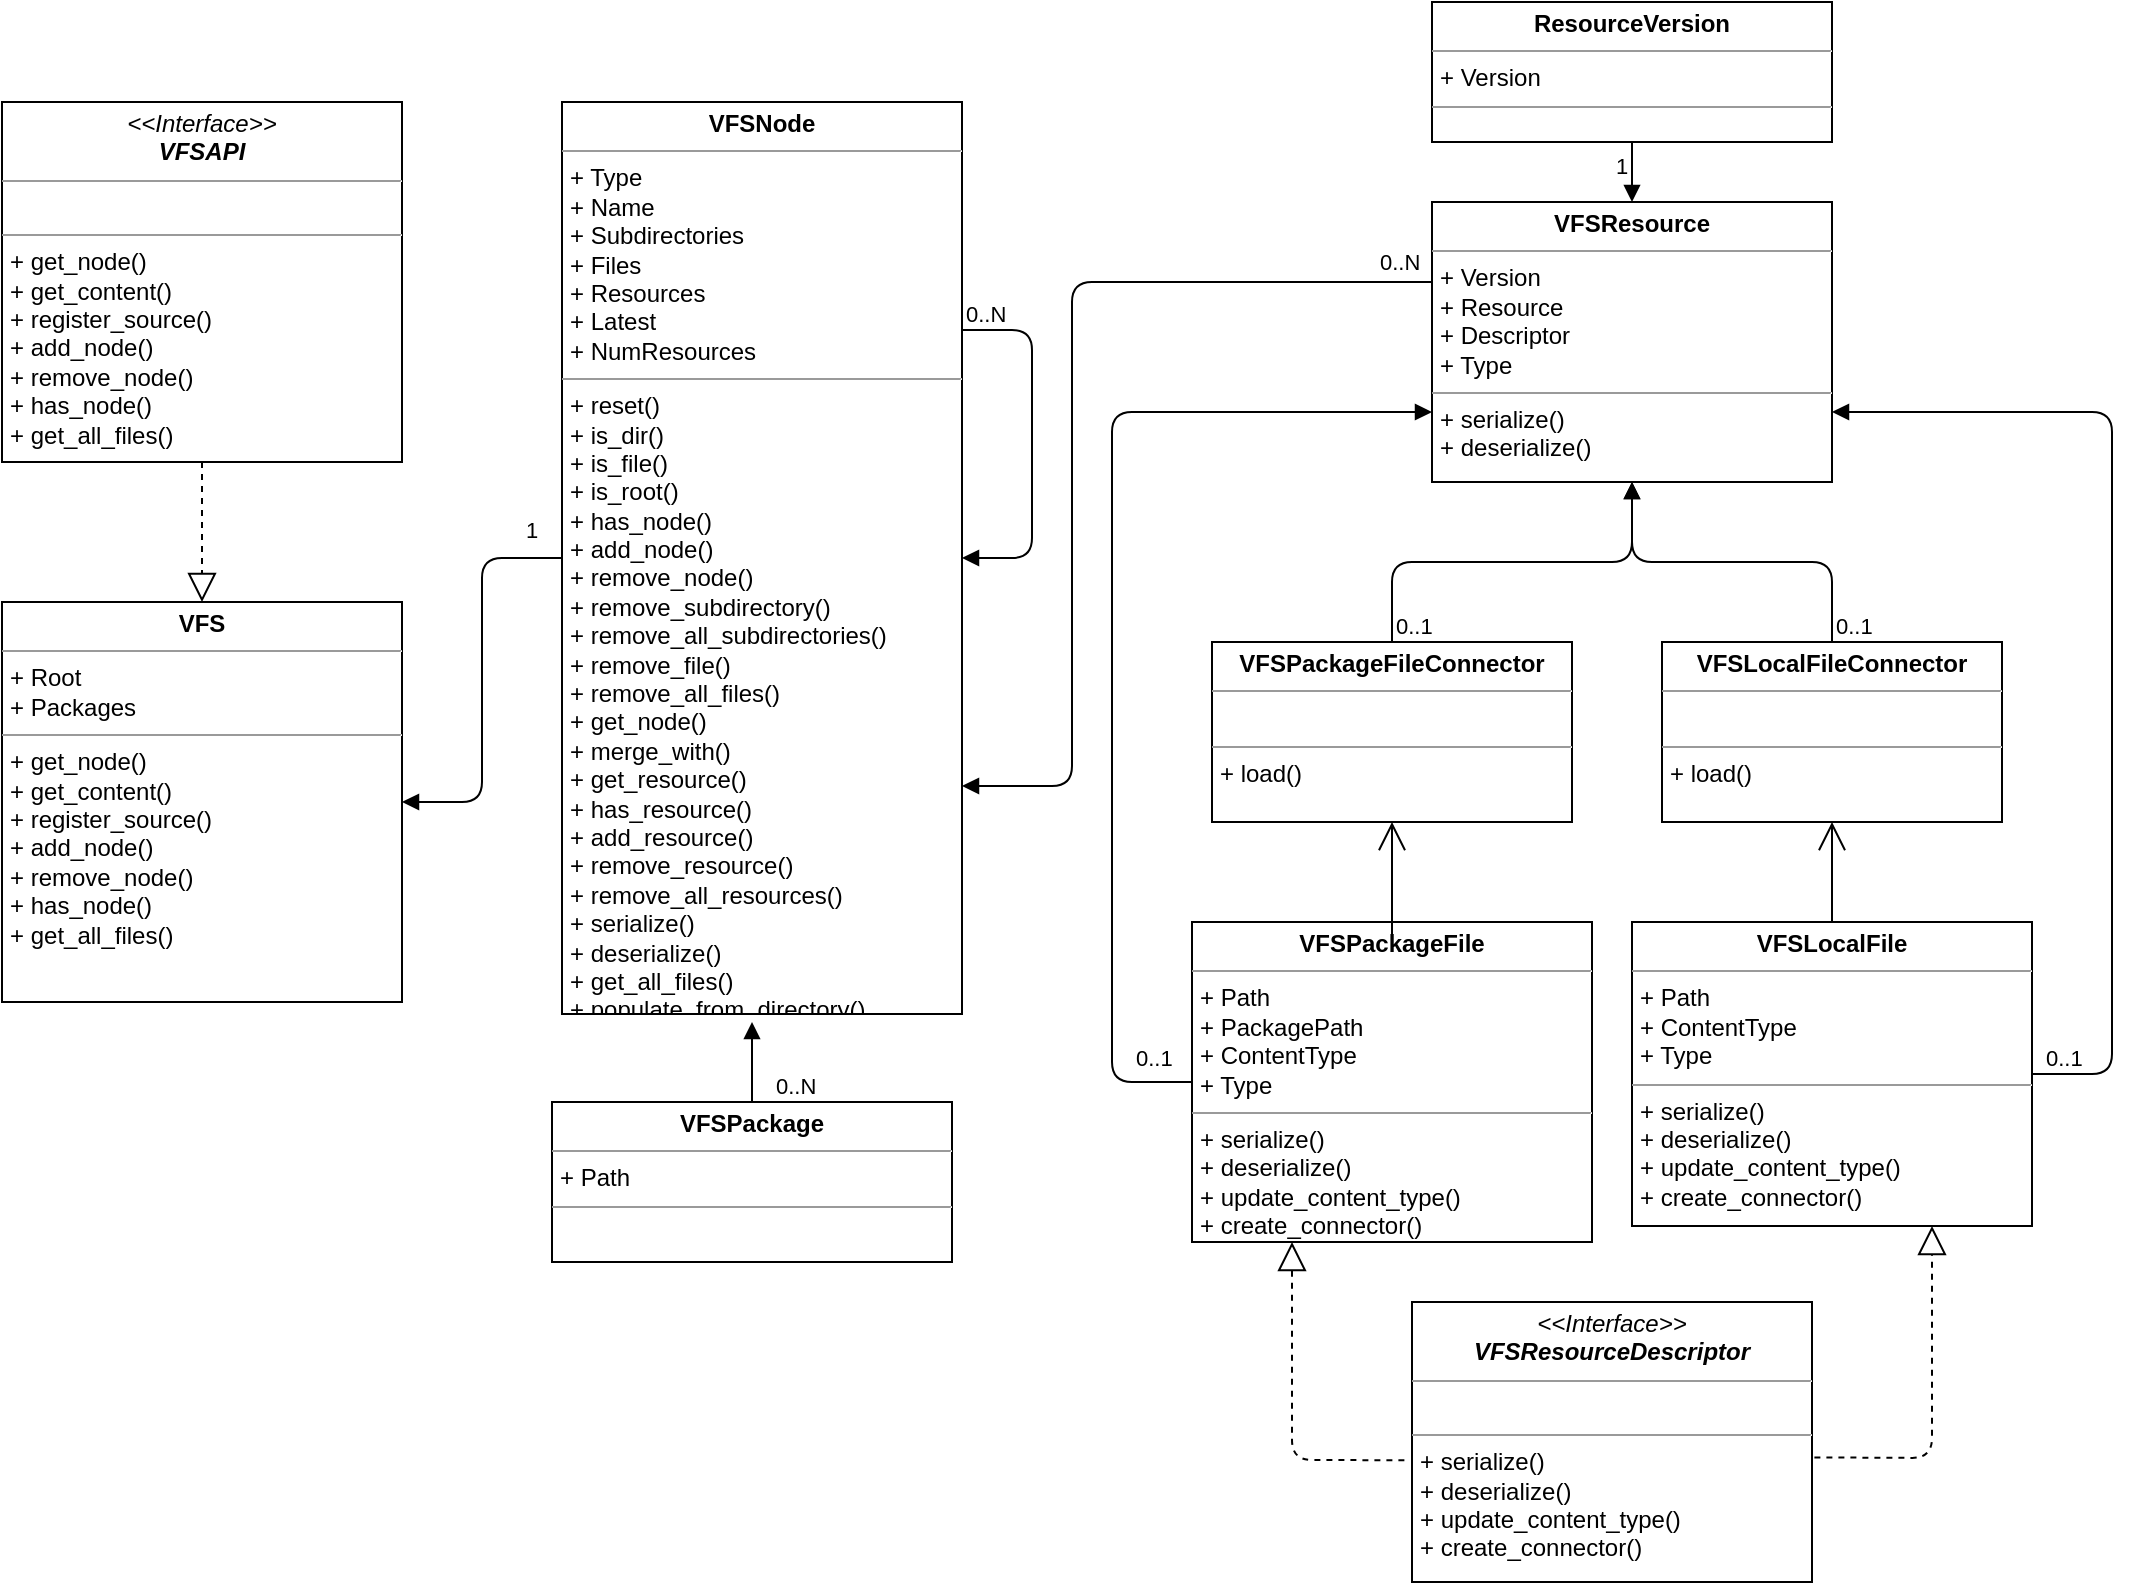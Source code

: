 <mxfile version="14.6.13" type="device"><diagram id="ItpKRlMTEKwg_KoRq-hC" name="Page-1"><mxGraphModel dx="1422" dy="814" grid="1" gridSize="10" guides="1" tooltips="1" connect="1" arrows="1" fold="1" page="1" pageScale="1" pageWidth="1169" pageHeight="827" math="0" shadow="0"><root><mxCell id="0"/><mxCell id="1" parent="0"/><mxCell id="LQnqemR7IHKFbTzmm6AT-2" value="&lt;p style=&quot;margin: 0px ; margin-top: 4px ; text-align: center&quot;&gt;&lt;i&gt;&amp;lt;&amp;lt;Interface&amp;gt;&amp;gt;&lt;/i&gt;&lt;br&gt;&lt;b&gt;&lt;i&gt;VFSAPI&lt;/i&gt;&lt;/b&gt;&lt;/p&gt;&lt;hr size=&quot;1&quot;&gt;&lt;p style=&quot;margin: 0px ; margin-left: 4px&quot;&gt;&lt;br&gt;&lt;/p&gt;&lt;hr size=&quot;1&quot;&gt;&lt;p style=&quot;margin: 0px ; margin-left: 4px&quot;&gt;+ get_node()&lt;br&gt;+ get_content()&lt;/p&gt;&lt;p style=&quot;margin: 0px ; margin-left: 4px&quot;&gt;+ register_source()&lt;/p&gt;&lt;p style=&quot;margin: 0px ; margin-left: 4px&quot;&gt;+ add_node()&lt;/p&gt;&lt;p style=&quot;margin: 0px ; margin-left: 4px&quot;&gt;+ remove_node()&lt;/p&gt;&lt;p style=&quot;margin: 0px ; margin-left: 4px&quot;&gt;+ has_node()&lt;/p&gt;&lt;p style=&quot;margin: 0px ; margin-left: 4px&quot;&gt;+ get_all_files()&lt;/p&gt;" style="verticalAlign=top;align=left;overflow=fill;fontSize=12;fontFamily=Helvetica;html=1;" parent="1" vertex="1"><mxGeometry x="25" y="70" width="200" height="180" as="geometry"/></mxCell><mxCell id="LQnqemR7IHKFbTzmm6AT-8" value="&lt;p style=&quot;margin: 0px ; margin-top: 4px ; text-align: center&quot;&gt;&lt;b&gt;VFS&lt;/b&gt;&lt;/p&gt;&lt;hr size=&quot;1&quot;&gt;&lt;p style=&quot;margin: 0px ; margin-left: 4px&quot;&gt;+ Root&lt;/p&gt;&lt;p style=&quot;margin: 0px ; margin-left: 4px&quot;&gt;+ Packages&lt;/p&gt;&lt;hr size=&quot;1&quot;&gt;&lt;p style=&quot;margin: 0px ; margin-left: 4px&quot;&gt;+ get_node()&lt;br&gt;+ get_content()&lt;/p&gt;&lt;p style=&quot;margin: 0px ; margin-left: 4px&quot;&gt;+ register_source()&lt;/p&gt;&lt;p style=&quot;margin: 0px ; margin-left: 4px&quot;&gt;+ add_node()&lt;/p&gt;&lt;p style=&quot;margin: 0px ; margin-left: 4px&quot;&gt;+ remove_node()&lt;/p&gt;&lt;p style=&quot;margin: 0px ; margin-left: 4px&quot;&gt;+ has_node()&lt;/p&gt;&lt;p style=&quot;margin: 0px ; margin-left: 4px&quot;&gt;+ get_all_files()&lt;/p&gt;" style="verticalAlign=top;align=left;overflow=fill;fontSize=12;fontFamily=Helvetica;html=1;" parent="1" vertex="1"><mxGeometry x="25" y="320" width="200" height="200" as="geometry"/></mxCell><mxCell id="LQnqemR7IHKFbTzmm6AT-9" value="" style="endArrow=block;dashed=1;endFill=0;endSize=12;html=1;exitX=0.5;exitY=1;exitDx=0;exitDy=0;entryX=0.5;entryY=0;entryDx=0;entryDy=0;" parent="1" source="LQnqemR7IHKFbTzmm6AT-2" target="LQnqemR7IHKFbTzmm6AT-8" edge="1"><mxGeometry width="160" relative="1" as="geometry"><mxPoint x="365" y="290" as="sourcePoint"/><mxPoint x="125" y="280" as="targetPoint"/></mxGeometry></mxCell><mxCell id="LQnqemR7IHKFbTzmm6AT-10" value="&lt;p style=&quot;margin: 0px ; margin-top: 4px ; text-align: center&quot;&gt;&lt;b&gt;VFSNode&lt;/b&gt;&lt;/p&gt;&lt;hr size=&quot;1&quot;&gt;&lt;p style=&quot;margin: 0px ; margin-left: 4px&quot;&gt;+ Type&lt;/p&gt;&lt;p style=&quot;margin: 0px ; margin-left: 4px&quot;&gt;+ Name&lt;/p&gt;&lt;p style=&quot;margin: 0px ; margin-left: 4px&quot;&gt;+ Subdirectories&lt;/p&gt;&lt;p style=&quot;margin: 0px ; margin-left: 4px&quot;&gt;+ Files&lt;/p&gt;&lt;p style=&quot;margin: 0px ; margin-left: 4px&quot;&gt;+ Resources&lt;/p&gt;&lt;p style=&quot;margin: 0px ; margin-left: 4px&quot;&gt;+ Latest&lt;/p&gt;&lt;p style=&quot;margin: 0px ; margin-left: 4px&quot;&gt;+ NumResources&lt;/p&gt;&lt;hr size=&quot;1&quot;&gt;&lt;p style=&quot;margin: 0px ; margin-left: 4px&quot;&gt;+ reset()&lt;/p&gt;&lt;p style=&quot;margin: 0px ; margin-left: 4px&quot;&gt;+ is_dir()&lt;/p&gt;&lt;p style=&quot;margin: 0px ; margin-left: 4px&quot;&gt;+ is_file()&lt;/p&gt;&lt;p style=&quot;margin: 0px ; margin-left: 4px&quot;&gt;+ is_root()&lt;/p&gt;&lt;p style=&quot;margin: 0px ; margin-left: 4px&quot;&gt;+ has_node()&lt;/p&gt;&lt;p style=&quot;margin: 0px ; margin-left: 4px&quot;&gt;+ add_node()&lt;/p&gt;&lt;p style=&quot;margin: 0px ; margin-left: 4px&quot;&gt;+ remove_node()&lt;/p&gt;&lt;p style=&quot;margin: 0px ; margin-left: 4px&quot;&gt;+ remove_subdirectory()&lt;/p&gt;&lt;p style=&quot;margin: 0px ; margin-left: 4px&quot;&gt;+ remove_all_subdirectories()&lt;/p&gt;&lt;p style=&quot;margin: 0px ; margin-left: 4px&quot;&gt;+ remove_file()&lt;/p&gt;&lt;p style=&quot;margin: 0px ; margin-left: 4px&quot;&gt;+ remove_all_files()&lt;/p&gt;&lt;p style=&quot;margin: 0px ; margin-left: 4px&quot;&gt;+ get_node()&lt;/p&gt;&lt;p style=&quot;margin: 0px ; margin-left: 4px&quot;&gt;+ merge_with()&lt;/p&gt;&lt;p style=&quot;margin: 0px ; margin-left: 4px&quot;&gt;+ get_resource()&lt;/p&gt;&lt;p style=&quot;margin: 0px ; margin-left: 4px&quot;&gt;+ has_resource()&lt;/p&gt;&lt;p style=&quot;margin: 0px ; margin-left: 4px&quot;&gt;+ add_resource()&lt;/p&gt;&lt;p style=&quot;margin: 0px ; margin-left: 4px&quot;&gt;+ remove_resource()&lt;/p&gt;&lt;p style=&quot;margin: 0px ; margin-left: 4px&quot;&gt;+ remove_all_resources()&lt;/p&gt;&lt;p style=&quot;margin: 0px ; margin-left: 4px&quot;&gt;+ serialize()&lt;/p&gt;&lt;p style=&quot;margin: 0px ; margin-left: 4px&quot;&gt;+ deserialize()&lt;/p&gt;&lt;p style=&quot;margin: 0px ; margin-left: 4px&quot;&gt;+ get_all_files()&lt;/p&gt;&lt;p style=&quot;margin: 0px ; margin-left: 4px&quot;&gt;+ populate_from_directory()&lt;/p&gt;" style="verticalAlign=top;align=left;overflow=fill;fontSize=12;fontFamily=Helvetica;html=1;" parent="1" vertex="1"><mxGeometry x="305" y="70" width="200" height="456" as="geometry"/></mxCell><mxCell id="LQnqemR7IHKFbTzmm6AT-11" value="" style="endArrow=block;endFill=1;html=1;edgeStyle=orthogonalEdgeStyle;align=left;verticalAlign=top;" parent="1" source="LQnqemR7IHKFbTzmm6AT-10" target="LQnqemR7IHKFbTzmm6AT-8" edge="1"><mxGeometry x="-1" relative="1" as="geometry"><mxPoint x="275" y="180" as="sourcePoint"/><mxPoint x="435" y="180" as="targetPoint"/></mxGeometry></mxCell><mxCell id="LQnqemR7IHKFbTzmm6AT-12" value="1" style="edgeLabel;resizable=0;html=1;align=left;verticalAlign=bottom;" parent="LQnqemR7IHKFbTzmm6AT-11" connectable="0" vertex="1"><mxGeometry x="-1" relative="1" as="geometry"><mxPoint x="-20" y="-6" as="offset"/></mxGeometry></mxCell><mxCell id="LQnqemR7IHKFbTzmm6AT-14" value="" style="endArrow=block;endFill=1;html=1;edgeStyle=orthogonalEdgeStyle;align=left;verticalAlign=top;exitX=1;exitY=0.25;exitDx=0;exitDy=0;entryX=1;entryY=0.5;entryDx=0;entryDy=0;" parent="1" source="LQnqemR7IHKFbTzmm6AT-10" target="LQnqemR7IHKFbTzmm6AT-10" edge="1"><mxGeometry x="-1" relative="1" as="geometry"><mxPoint x="655" y="380" as="sourcePoint"/><mxPoint x="615" y="530" as="targetPoint"/><Array as="points"><mxPoint x="540" y="184"/><mxPoint x="540" y="298"/></Array></mxGeometry></mxCell><mxCell id="LQnqemR7IHKFbTzmm6AT-15" value="0..N" style="edgeLabel;resizable=0;html=1;align=left;verticalAlign=bottom;" parent="LQnqemR7IHKFbTzmm6AT-14" connectable="0" vertex="1"><mxGeometry x="-1" relative="1" as="geometry"/></mxCell><mxCell id="LQnqemR7IHKFbTzmm6AT-20" value="&lt;p style=&quot;margin: 0px ; margin-top: 4px ; text-align: center&quot;&gt;&lt;b&gt;VFSResource&lt;/b&gt;&lt;/p&gt;&lt;hr size=&quot;1&quot;&gt;&lt;p style=&quot;margin: 0px ; margin-left: 4px&quot;&gt;+ Version&lt;/p&gt;&lt;p style=&quot;margin: 0px ; margin-left: 4px&quot;&gt;+ Resource&lt;/p&gt;&lt;p style=&quot;margin: 0px ; margin-left: 4px&quot;&gt;+ Descriptor&lt;/p&gt;&lt;p style=&quot;margin: 0px ; margin-left: 4px&quot;&gt;+ Type&lt;/p&gt;&lt;hr size=&quot;1&quot;&gt;&lt;p style=&quot;margin: 0px ; margin-left: 4px&quot;&gt;+ serialize()&lt;/p&gt;&lt;p style=&quot;margin: 0px ; margin-left: 4px&quot;&gt;+ deserialize()&lt;/p&gt;&lt;p style=&quot;margin: 0px ; margin-left: 4px&quot;&gt;&lt;br&gt;&lt;/p&gt;" style="verticalAlign=top;align=left;overflow=fill;fontSize=12;fontFamily=Helvetica;html=1;" parent="1" vertex="1"><mxGeometry x="740" y="120" width="200" height="140" as="geometry"/></mxCell><mxCell id="LQnqemR7IHKFbTzmm6AT-21" value="" style="endArrow=block;endFill=1;html=1;edgeStyle=orthogonalEdgeStyle;align=left;verticalAlign=top;entryX=1;entryY=0.75;entryDx=0;entryDy=0;" parent="1" source="LQnqemR7IHKFbTzmm6AT-20" target="LQnqemR7IHKFbTzmm6AT-10" edge="1"><mxGeometry x="-1" relative="1" as="geometry"><mxPoint x="645" y="690" as="sourcePoint"/><mxPoint x="805" y="690" as="targetPoint"/><Array as="points"><mxPoint x="560" y="160"/><mxPoint x="560" y="412"/></Array></mxGeometry></mxCell><mxCell id="LQnqemR7IHKFbTzmm6AT-22" value="0..N" style="edgeLabel;resizable=0;html=1;align=left;verticalAlign=bottom;" parent="LQnqemR7IHKFbTzmm6AT-21" connectable="0" vertex="1"><mxGeometry x="-1" relative="1" as="geometry"><mxPoint x="-28" y="-2" as="offset"/></mxGeometry></mxCell><mxCell id="LQnqemR7IHKFbTzmm6AT-23" value="&lt;p style=&quot;margin: 0px ; margin-top: 4px ; text-align: center&quot;&gt;&lt;b&gt;ResourceVersion&lt;/b&gt;&lt;/p&gt;&lt;hr size=&quot;1&quot;&gt;&lt;p style=&quot;margin: 0px ; margin-left: 4px&quot;&gt;+ Version&lt;/p&gt;&lt;hr size=&quot;1&quot;&gt;&lt;p style=&quot;margin: 0px ; margin-left: 4px&quot;&gt;&lt;br&gt;&lt;/p&gt;" style="verticalAlign=top;align=left;overflow=fill;fontSize=12;fontFamily=Helvetica;html=1;" parent="1" vertex="1"><mxGeometry x="740" y="20" width="200" height="70" as="geometry"/></mxCell><mxCell id="LQnqemR7IHKFbTzmm6AT-24" value="" style="endArrow=block;endFill=1;html=1;edgeStyle=orthogonalEdgeStyle;align=left;verticalAlign=top;entryX=0.5;entryY=0;entryDx=0;entryDy=0;" parent="1" source="LQnqemR7IHKFbTzmm6AT-23" target="LQnqemR7IHKFbTzmm6AT-20" edge="1"><mxGeometry relative="1" as="geometry"><mxPoint x="935" y="190" as="sourcePoint"/><mxPoint x="1095" y="190" as="targetPoint"/><mxPoint as="offset"/></mxGeometry></mxCell><mxCell id="LQnqemR7IHKFbTzmm6AT-25" value="1" style="edgeLabel;resizable=0;html=1;align=left;verticalAlign=bottom;" parent="LQnqemR7IHKFbTzmm6AT-24" connectable="0" vertex="1"><mxGeometry x="-1" relative="1" as="geometry"><mxPoint x="-10" y="20" as="offset"/></mxGeometry></mxCell><mxCell id="LQnqemR7IHKFbTzmm6AT-26" value="&lt;p style=&quot;margin: 0px ; margin-top: 4px ; text-align: center&quot;&gt;&lt;i&gt;&amp;lt;&amp;lt;Interface&amp;gt;&amp;gt;&lt;/i&gt;&lt;br&gt;&lt;b&gt;&lt;i&gt;VFSResourceDescriptor&lt;/i&gt;&lt;/b&gt;&lt;/p&gt;&lt;hr size=&quot;1&quot;&gt;&lt;p style=&quot;margin: 0px ; margin-left: 4px&quot;&gt;&lt;br&gt;&lt;/p&gt;&lt;hr size=&quot;1&quot;&gt;&lt;p style=&quot;margin: 0px ; margin-left: 4px&quot;&gt;+ serialize()&lt;/p&gt;&lt;p style=&quot;margin: 0px ; margin-left: 4px&quot;&gt;+ deserialize()&lt;/p&gt;&lt;p style=&quot;margin: 0px ; margin-left: 4px&quot;&gt;+ update_content_type()&lt;/p&gt;&lt;p style=&quot;margin: 0px ; margin-left: 4px&quot;&gt;+ create_connector()&lt;/p&gt;" style="verticalAlign=top;align=left;overflow=fill;fontSize=12;fontFamily=Helvetica;html=1;" parent="1" vertex="1"><mxGeometry x="730" y="670" width="200" height="140" as="geometry"/></mxCell><mxCell id="LQnqemR7IHKFbTzmm6AT-27" value="&lt;p style=&quot;margin: 0px ; margin-top: 4px ; text-align: center&quot;&gt;&lt;b&gt;VFSPackage&lt;/b&gt;&lt;/p&gt;&lt;hr size=&quot;1&quot;&gt;&lt;p style=&quot;margin: 0px ; margin-left: 4px&quot;&gt;+ Path&lt;br&gt;&lt;/p&gt;&lt;hr size=&quot;1&quot;&gt;&lt;p style=&quot;margin: 0px ; margin-left: 4px&quot;&gt;&lt;br&gt;&lt;/p&gt;&lt;p style=&quot;margin: 0px ; margin-left: 4px&quot;&gt;&lt;br&gt;&lt;/p&gt;" style="verticalAlign=top;align=left;overflow=fill;fontSize=12;fontFamily=Helvetica;html=1;" parent="1" vertex="1"><mxGeometry x="300" y="570" width="200" height="80" as="geometry"/></mxCell><mxCell id="LQnqemR7IHKFbTzmm6AT-28" value="" style="endArrow=block;endFill=1;html=1;edgeStyle=orthogonalEdgeStyle;align=left;verticalAlign=top;" parent="1" source="LQnqemR7IHKFbTzmm6AT-27" edge="1"><mxGeometry x="-0.941" y="10" relative="1" as="geometry"><mxPoint x="640" y="470" as="sourcePoint"/><mxPoint x="400" y="530" as="targetPoint"/><Array as="points"/><mxPoint as="offset"/></mxGeometry></mxCell><mxCell id="LQnqemR7IHKFbTzmm6AT-29" value="0..N" style="edgeLabel;resizable=0;html=1;align=left;verticalAlign=bottom;" parent="LQnqemR7IHKFbTzmm6AT-28" connectable="0" vertex="1"><mxGeometry x="-1" relative="1" as="geometry"><mxPoint x="10" as="offset"/></mxGeometry></mxCell><mxCell id="LQnqemR7IHKFbTzmm6AT-31" value="&lt;p style=&quot;margin: 0px ; margin-top: 4px ; text-align: center&quot;&gt;&lt;b&gt;VFSPackageFile&lt;/b&gt;&lt;/p&gt;&lt;hr size=&quot;1&quot;&gt;&lt;p style=&quot;margin: 0px ; margin-left: 4px&quot;&gt;+ Path&lt;br&gt;&lt;/p&gt;&lt;p style=&quot;margin: 0px ; margin-left: 4px&quot;&gt;+ PackagePath&lt;/p&gt;&lt;p style=&quot;margin: 0px ; margin-left: 4px&quot;&gt;+ ContentType&lt;/p&gt;&lt;p style=&quot;margin: 0px ; margin-left: 4px&quot;&gt;+ Type&lt;/p&gt;&lt;hr size=&quot;1&quot;&gt;&lt;p style=&quot;margin: 0px ; margin-left: 4px&quot;&gt;+ serialize()&lt;/p&gt;&lt;p style=&quot;margin: 0px ; margin-left: 4px&quot;&gt;+ deserialize()&lt;/p&gt;&lt;p style=&quot;margin: 0px ; margin-left: 4px&quot;&gt;+ update_content_type()&lt;/p&gt;&lt;p style=&quot;margin: 0px ; margin-left: 4px&quot;&gt;+ create_connector()&lt;/p&gt;&lt;p style=&quot;margin: 0px ; margin-left: 4px&quot;&gt;&lt;br&gt;&lt;/p&gt;" style="verticalAlign=top;align=left;overflow=fill;fontSize=12;fontFamily=Helvetica;html=1;" parent="1" vertex="1"><mxGeometry x="620" y="480" width="200" height="160" as="geometry"/></mxCell><mxCell id="LQnqemR7IHKFbTzmm6AT-32" value="" style="endArrow=block;dashed=1;endFill=0;endSize=12;html=1;exitX=-0.019;exitY=0.565;exitDx=0;exitDy=0;exitPerimeter=0;entryX=0.25;entryY=1;entryDx=0;entryDy=0;" parent="1" source="LQnqemR7IHKFbTzmm6AT-26" target="LQnqemR7IHKFbTzmm6AT-31" edge="1"><mxGeometry width="160" relative="1" as="geometry"><mxPoint x="700" y="480" as="sourcePoint"/><mxPoint x="700" y="580" as="targetPoint"/><Array as="points"><mxPoint x="670" y="749"/></Array></mxGeometry></mxCell><mxCell id="LQnqemR7IHKFbTzmm6AT-33" value="&lt;p style=&quot;margin: 0px ; margin-top: 4px ; text-align: center&quot;&gt;&lt;b&gt;VFSLocalFile&lt;/b&gt;&lt;/p&gt;&lt;hr size=&quot;1&quot;&gt;&lt;p style=&quot;margin: 0px ; margin-left: 4px&quot;&gt;+ Path&lt;/p&gt;&lt;p style=&quot;margin: 0px ; margin-left: 4px&quot;&gt;+ ContentType&lt;/p&gt;&lt;p style=&quot;margin: 0px ; margin-left: 4px&quot;&gt;+ Type&lt;/p&gt;&lt;hr size=&quot;1&quot;&gt;&lt;p style=&quot;margin: 0px ; margin-left: 4px&quot;&gt;+ serialize()&lt;/p&gt;&lt;p style=&quot;margin: 0px ; margin-left: 4px&quot;&gt;+ deserialize()&lt;/p&gt;&lt;p style=&quot;margin: 0px ; margin-left: 4px&quot;&gt;+ update_content_type()&lt;/p&gt;&lt;p style=&quot;margin: 0px ; margin-left: 4px&quot;&gt;+ create_connector()&lt;/p&gt;&lt;p style=&quot;margin: 0px ; margin-left: 4px&quot;&gt;&lt;br&gt;&lt;/p&gt;" style="verticalAlign=top;align=left;overflow=fill;fontSize=12;fontFamily=Helvetica;html=1;" parent="1" vertex="1"><mxGeometry x="840" y="480" width="200" height="152" as="geometry"/></mxCell><mxCell id="LQnqemR7IHKFbTzmm6AT-34" value="" style="endArrow=block;dashed=1;endFill=0;endSize=12;html=1;exitX=1.006;exitY=0.555;exitDx=0;exitDy=0;exitPerimeter=0;entryX=0.75;entryY=1;entryDx=0;entryDy=0;" parent="1" source="LQnqemR7IHKFbTzmm6AT-26" target="LQnqemR7IHKFbTzmm6AT-33" edge="1"><mxGeometry width="160" relative="1" as="geometry"><mxPoint x="936.2" y="750.0" as="sourcePoint"/><mxPoint x="990" y="640" as="targetPoint"/><Array as="points"><mxPoint x="990" y="748"/></Array></mxGeometry></mxCell><mxCell id="LQnqemR7IHKFbTzmm6AT-35" value="&lt;p style=&quot;margin: 0px ; margin-top: 4px ; text-align: center&quot;&gt;&lt;b&gt;VFSPackageFileConnector&lt;/b&gt;&lt;/p&gt;&lt;hr size=&quot;1&quot;&gt;&lt;p style=&quot;margin: 0px ; margin-left: 4px&quot;&gt;&lt;br&gt;&lt;/p&gt;&lt;hr size=&quot;1&quot;&gt;&lt;p style=&quot;margin: 0px ; margin-left: 4px&quot;&gt;+ load()&lt;/p&gt;&lt;p style=&quot;margin: 0px ; margin-left: 4px&quot;&gt;&lt;br&gt;&lt;/p&gt;" style="verticalAlign=top;align=left;overflow=fill;fontSize=12;fontFamily=Helvetica;html=1;" parent="1" vertex="1"><mxGeometry x="630" y="340" width="180" height="90" as="geometry"/></mxCell><mxCell id="LQnqemR7IHKFbTzmm6AT-36" value="&lt;p style=&quot;margin: 0px ; margin-top: 4px ; text-align: center&quot;&gt;&lt;b&gt;VFSLocalFileConnector&lt;/b&gt;&lt;/p&gt;&lt;hr size=&quot;1&quot;&gt;&lt;p style=&quot;margin: 0px ; margin-left: 4px&quot;&gt;&lt;br&gt;&lt;/p&gt;&lt;hr size=&quot;1&quot;&gt;&lt;p style=&quot;margin: 0px ; margin-left: 4px&quot;&gt;+ load()&lt;/p&gt;&lt;p style=&quot;margin: 0px ; margin-left: 4px&quot;&gt;&lt;br&gt;&lt;/p&gt;" style="verticalAlign=top;align=left;overflow=fill;fontSize=12;fontFamily=Helvetica;html=1;" parent="1" vertex="1"><mxGeometry x="855" y="340" width="170" height="90" as="geometry"/></mxCell><mxCell id="LQnqemR7IHKFbTzmm6AT-37" value="" style="endArrow=block;endFill=1;html=1;edgeStyle=orthogonalEdgeStyle;align=left;verticalAlign=top;exitX=0.5;exitY=0;exitDx=0;exitDy=0;entryX=0.5;entryY=1;entryDx=0;entryDy=0;" parent="1" source="LQnqemR7IHKFbTzmm6AT-35" target="LQnqemR7IHKFbTzmm6AT-20" edge="1"><mxGeometry x="-1" relative="1" as="geometry"><mxPoint x="1040" y="170" as="sourcePoint"/><mxPoint x="1200" y="170" as="targetPoint"/></mxGeometry></mxCell><mxCell id="LQnqemR7IHKFbTzmm6AT-38" value="0..1" style="edgeLabel;resizable=0;html=1;align=left;verticalAlign=bottom;" parent="LQnqemR7IHKFbTzmm6AT-37" connectable="0" vertex="1"><mxGeometry x="-1" relative="1" as="geometry"/></mxCell><mxCell id="LQnqemR7IHKFbTzmm6AT-40" value="" style="endArrow=block;endFill=1;html=1;edgeStyle=orthogonalEdgeStyle;align=left;verticalAlign=top;exitX=0.5;exitY=0;exitDx=0;exitDy=0;entryX=0.5;entryY=1;entryDx=0;entryDy=0;" parent="1" source="LQnqemR7IHKFbTzmm6AT-36" target="LQnqemR7IHKFbTzmm6AT-20" edge="1"><mxGeometry x="-1" relative="1" as="geometry"><mxPoint x="1665" y="135" as="sourcePoint"/><mxPoint x="1470" y="40" as="targetPoint"/></mxGeometry></mxCell><mxCell id="LQnqemR7IHKFbTzmm6AT-41" value="0..1" style="edgeLabel;resizable=0;html=1;align=left;verticalAlign=bottom;" parent="LQnqemR7IHKFbTzmm6AT-40" connectable="0" vertex="1"><mxGeometry x="-1" relative="1" as="geometry"/></mxCell><mxCell id="LQnqemR7IHKFbTzmm6AT-42" value="" style="endArrow=open;endFill=1;endSize=12;html=1;exitX=0.5;exitY=0;exitDx=0;exitDy=0;entryX=0.5;entryY=1;entryDx=0;entryDy=0;" parent="1" source="LQnqemR7IHKFbTzmm6AT-31" target="LQnqemR7IHKFbTzmm6AT-35" edge="1"><mxGeometry width="160" relative="1" as="geometry"><mxPoint x="550" y="490" as="sourcePoint"/><mxPoint x="710" y="490" as="targetPoint"/><Array as="points"><mxPoint x="720" y="490"/></Array></mxGeometry></mxCell><mxCell id="LQnqemR7IHKFbTzmm6AT-44" value="" style="endArrow=open;endFill=1;endSize=12;html=1;exitX=0.5;exitY=0;exitDx=0;exitDy=0;entryX=0.5;entryY=1;entryDx=0;entryDy=0;" parent="1" source="LQnqemR7IHKFbTzmm6AT-33" target="LQnqemR7IHKFbTzmm6AT-36" edge="1"><mxGeometry width="160" relative="1" as="geometry"><mxPoint x="860" y="530" as="sourcePoint"/><mxPoint x="970" y="430" as="targetPoint"/><Array as="points"><mxPoint x="940" y="470"/></Array></mxGeometry></mxCell><mxCell id="LQnqemR7IHKFbTzmm6AT-45" value="" style="endArrow=block;endFill=1;html=1;edgeStyle=orthogonalEdgeStyle;align=left;verticalAlign=top;exitX=0;exitY=0.5;exitDx=0;exitDy=0;entryX=0;entryY=0.75;entryDx=0;entryDy=0;" parent="1" source="LQnqemR7IHKFbTzmm6AT-31" target="LQnqemR7IHKFbTzmm6AT-20" edge="1"><mxGeometry x="-0.925" y="-20" relative="1" as="geometry"><mxPoint x="400" y="690" as="sourcePoint"/><mxPoint x="560" y="690" as="targetPoint"/><Array as="points"><mxPoint x="580" y="560"/><mxPoint x="580" y="225"/></Array><mxPoint as="offset"/></mxGeometry></mxCell><mxCell id="LQnqemR7IHKFbTzmm6AT-46" value="0..1" style="edgeLabel;resizable=0;html=1;align=left;verticalAlign=bottom;" parent="LQnqemR7IHKFbTzmm6AT-45" connectable="0" vertex="1"><mxGeometry x="-1" relative="1" as="geometry"><mxPoint x="-30" y="-4" as="offset"/></mxGeometry></mxCell><mxCell id="LQnqemR7IHKFbTzmm6AT-47" value="" style="endArrow=block;endFill=1;html=1;edgeStyle=orthogonalEdgeStyle;align=left;verticalAlign=top;exitX=1;exitY=0.5;exitDx=0;exitDy=0;entryX=1;entryY=0.75;entryDx=0;entryDy=0;" parent="1" source="LQnqemR7IHKFbTzmm6AT-33" target="LQnqemR7IHKFbTzmm6AT-20" edge="1"><mxGeometry x="-1" relative="1" as="geometry"><mxPoint x="1040" y="450" as="sourcePoint"/><mxPoint x="1200" y="450" as="targetPoint"/><Array as="points"><mxPoint x="1080" y="556"/><mxPoint x="1080" y="225"/></Array></mxGeometry></mxCell><mxCell id="LQnqemR7IHKFbTzmm6AT-48" value="0..1" style="edgeLabel;resizable=0;html=1;align=left;verticalAlign=bottom;" parent="LQnqemR7IHKFbTzmm6AT-47" connectable="0" vertex="1"><mxGeometry x="-1" relative="1" as="geometry"><mxPoint x="5" as="offset"/></mxGeometry></mxCell></root></mxGraphModel></diagram></mxfile>